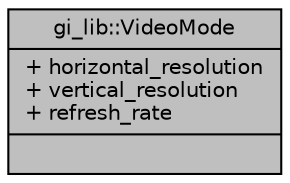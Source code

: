 digraph "gi_lib::VideoMode"
{
  edge [fontname="Helvetica",fontsize="10",labelfontname="Helvetica",labelfontsize="10"];
  node [fontname="Helvetica",fontsize="10",shape=record];
  Node1 [label="{gi_lib::VideoMode\n|+ horizontal_resolution\l+ vertical_resolution\l+ refresh_rate\l|}",height=0.2,width=0.4,color="black", fillcolor="grey75", style="filled", fontcolor="black"];
}
